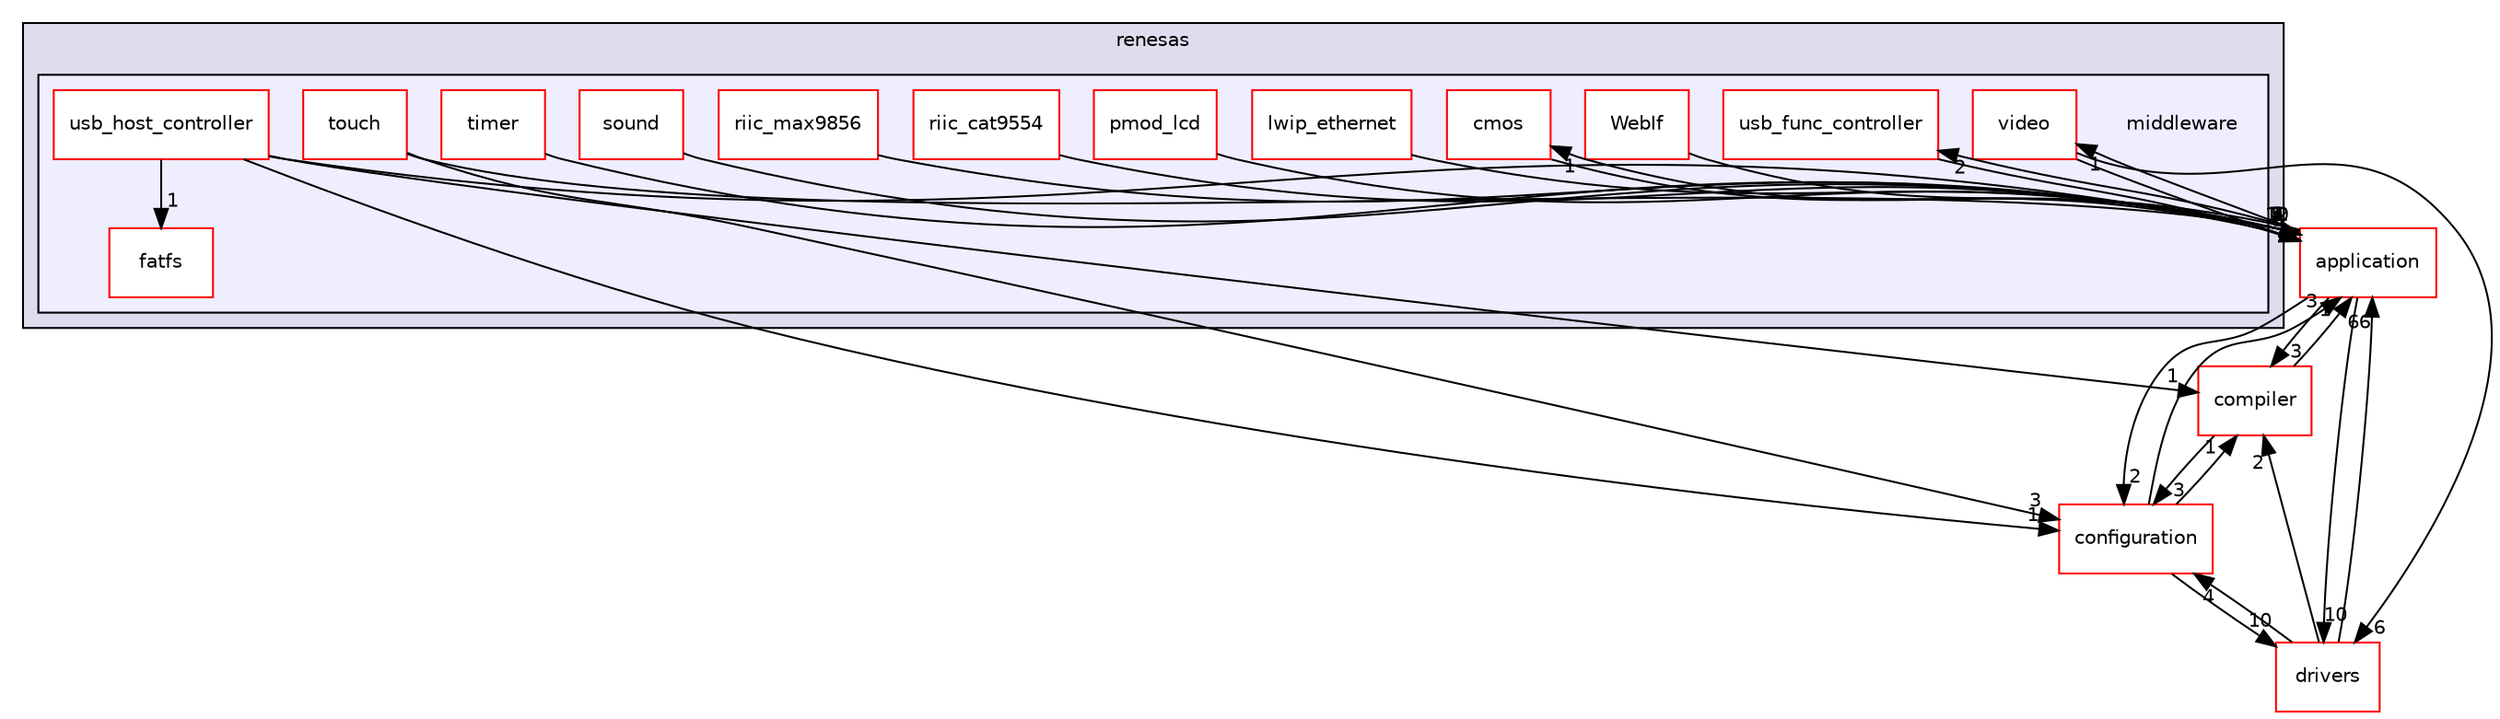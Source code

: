 digraph "middleware" {
  compound=true
  node [ fontsize="10", fontname="Helvetica"];
  edge [ labelfontsize="10", labelfontname="Helvetica"];
  subgraph clusterdir_eb43ea11873235cfcda9a52bf58b71d6 {
    graph [ bgcolor="#ddddee", pencolor="black", label="renesas" fontname="Helvetica", fontsize="10", URL="dir_eb43ea11873235cfcda9a52bf58b71d6.html"]
  subgraph clusterdir_180fb5dbcfe56f00ba097c6057eb79b8 {
    graph [ bgcolor="#eeeeff", pencolor="black", label="" URL="dir_180fb5dbcfe56f00ba097c6057eb79b8.html"];
    dir_180fb5dbcfe56f00ba097c6057eb79b8 [shape=plaintext label="middleware"];
    dir_33ea6e8570c1b04f736a39ba19afedfe [shape=box label="cmos" color="red" fillcolor="white" style="filled" URL="dir_33ea6e8570c1b04f736a39ba19afedfe.html"];
    dir_585d4b23eed3098ee6079d8b54990fcd [shape=box label="fatfs" color="red" fillcolor="white" style="filled" URL="dir_585d4b23eed3098ee6079d8b54990fcd.html"];
    dir_82b9ac9ac74968ff0d288e75ea187811 [shape=box label="lwip_ethernet" color="red" fillcolor="white" style="filled" URL="dir_82b9ac9ac74968ff0d288e75ea187811.html"];
    dir_72e3daa9a439d0587d8e7bd0706e34f5 [shape=box label="pmod_lcd" color="red" fillcolor="white" style="filled" URL="dir_72e3daa9a439d0587d8e7bd0706e34f5.html"];
    dir_e4a6264c2c5e75c55f31edd4f50c5eb5 [shape=box label="riic_cat9554" color="red" fillcolor="white" style="filled" URL="dir_e4a6264c2c5e75c55f31edd4f50c5eb5.html"];
    dir_f4aca2ba6a3822ae8b0f36ded894f16d [shape=box label="riic_max9856" color="red" fillcolor="white" style="filled" URL="dir_f4aca2ba6a3822ae8b0f36ded894f16d.html"];
    dir_e68de05a699b94ca7029084d99ab1e81 [shape=box label="sound" color="red" fillcolor="white" style="filled" URL="dir_e68de05a699b94ca7029084d99ab1e81.html"];
    dir_2d30cbc1d7a08fb242823ed475446a87 [shape=box label="timer" color="red" fillcolor="white" style="filled" URL="dir_2d30cbc1d7a08fb242823ed475446a87.html"];
    dir_29efcadf7421f856f81a59b8fd1555fa [shape=box label="touch" color="red" fillcolor="white" style="filled" URL="dir_29efcadf7421f856f81a59b8fd1555fa.html"];
    dir_fcde513ad14c34dc286bbf7634bc4db1 [shape=box label="usb_func_controller" color="red" fillcolor="white" style="filled" URL="dir_fcde513ad14c34dc286bbf7634bc4db1.html"];
    dir_c54624a709f5dccc0eec666c2f55b05e [shape=box label="usb_host_controller" color="red" fillcolor="white" style="filled" URL="dir_c54624a709f5dccc0eec666c2f55b05e.html"];
    dir_2e7f461624cd9fc7fcf113d3c6c0a1a4 [shape=box label="video" color="red" fillcolor="white" style="filled" URL="dir_2e7f461624cd9fc7fcf113d3c6c0a1a4.html"];
    dir_579887e2661343820b8c9c37304295d6 [shape=box label="WebIf" color="red" fillcolor="white" style="filled" URL="dir_579887e2661343820b8c9c37304295d6.html"];
  }
  }
  dir_eda2a6d705da8f3400ffe9a7dcb90b30 [shape=box label="application" fillcolor="white" style="filled" color="red" URL="dir_eda2a6d705da8f3400ffe9a7dcb90b30.html"];
  dir_f029f3251b48bb3d01d309310e82fd9d [shape=box label="compiler" fillcolor="white" style="filled" color="red" URL="dir_f029f3251b48bb3d01d309310e82fd9d.html"];
  dir_95f7b9d4854ca187ae337d299db232bb [shape=box label="configuration" fillcolor="white" style="filled" color="red" URL="dir_95f7b9d4854ca187ae337d299db232bb.html"];
  dir_08ce54ab20ebf3a819d624811685620e [shape=box label="drivers" fillcolor="white" style="filled" color="red" URL="dir_08ce54ab20ebf3a819d624811685620e.html"];
  dir_2d30cbc1d7a08fb242823ed475446a87->dir_eda2a6d705da8f3400ffe9a7dcb90b30 [headlabel="1", labeldistance=1.5 headhref="dir_000090_000002.html"];
  dir_33ea6e8570c1b04f736a39ba19afedfe->dir_eda2a6d705da8f3400ffe9a7dcb90b30 [headlabel="2", labeldistance=1.5 headhref="dir_000049_000002.html"];
  dir_eda2a6d705da8f3400ffe9a7dcb90b30->dir_33ea6e8570c1b04f736a39ba19afedfe [headlabel="1", labeldistance=1.5 headhref="dir_000002_000049.html"];
  dir_eda2a6d705da8f3400ffe9a7dcb90b30->dir_f029f3251b48bb3d01d309310e82fd9d [headlabel="3", labeldistance=1.5 headhref="dir_000002_000020.html"];
  dir_eda2a6d705da8f3400ffe9a7dcb90b30->dir_95f7b9d4854ca187ae337d299db232bb [headlabel="2", labeldistance=1.5 headhref="dir_000002_000009.html"];
  dir_eda2a6d705da8f3400ffe9a7dcb90b30->dir_2e7f461624cd9fc7fcf113d3c6c0a1a4 [headlabel="1", labeldistance=1.5 headhref="dir_000002_000080.html"];
  dir_eda2a6d705da8f3400ffe9a7dcb90b30->dir_08ce54ab20ebf3a819d624811685620e [headlabel="10", labeldistance=1.5 headhref="dir_000002_000006.html"];
  dir_eda2a6d705da8f3400ffe9a7dcb90b30->dir_fcde513ad14c34dc286bbf7634bc4db1 [headlabel="2", labeldistance=1.5 headhref="dir_000002_000030.html"];
  dir_f029f3251b48bb3d01d309310e82fd9d->dir_eda2a6d705da8f3400ffe9a7dcb90b30 [headlabel="1", labeldistance=1.5 headhref="dir_000020_000002.html"];
  dir_f029f3251b48bb3d01d309310e82fd9d->dir_95f7b9d4854ca187ae337d299db232bb [headlabel="3", labeldistance=1.5 headhref="dir_000020_000009.html"];
  dir_95f7b9d4854ca187ae337d299db232bb->dir_eda2a6d705da8f3400ffe9a7dcb90b30 [headlabel="3", labeldistance=1.5 headhref="dir_000009_000002.html"];
  dir_95f7b9d4854ca187ae337d299db232bb->dir_f029f3251b48bb3d01d309310e82fd9d [headlabel="1", labeldistance=1.5 headhref="dir_000009_000020.html"];
  dir_95f7b9d4854ca187ae337d299db232bb->dir_08ce54ab20ebf3a819d624811685620e [headlabel="10", labeldistance=1.5 headhref="dir_000009_000006.html"];
  dir_2e7f461624cd9fc7fcf113d3c6c0a1a4->dir_eda2a6d705da8f3400ffe9a7dcb90b30 [headlabel="5", labeldistance=1.5 headhref="dir_000080_000002.html"];
  dir_2e7f461624cd9fc7fcf113d3c6c0a1a4->dir_08ce54ab20ebf3a819d624811685620e [headlabel="6", labeldistance=1.5 headhref="dir_000080_000006.html"];
  dir_e68de05a699b94ca7029084d99ab1e81->dir_eda2a6d705da8f3400ffe9a7dcb90b30 [headlabel="5", labeldistance=1.5 headhref="dir_000111_000002.html"];
  dir_82b9ac9ac74968ff0d288e75ea187811->dir_eda2a6d705da8f3400ffe9a7dcb90b30 [headlabel="10", labeldistance=1.5 headhref="dir_000025_000002.html"];
  dir_08ce54ab20ebf3a819d624811685620e->dir_eda2a6d705da8f3400ffe9a7dcb90b30 [headlabel="66", labeldistance=1.5 headhref="dir_000006_000002.html"];
  dir_08ce54ab20ebf3a819d624811685620e->dir_f029f3251b48bb3d01d309310e82fd9d [headlabel="2", labeldistance=1.5 headhref="dir_000006_000020.html"];
  dir_08ce54ab20ebf3a819d624811685620e->dir_95f7b9d4854ca187ae337d299db232bb [headlabel="4", labeldistance=1.5 headhref="dir_000006_000009.html"];
  dir_fcde513ad14c34dc286bbf7634bc4db1->dir_eda2a6d705da8f3400ffe9a7dcb90b30 [headlabel="5", labeldistance=1.5 headhref="dir_000030_000002.html"];
  dir_579887e2661343820b8c9c37304295d6->dir_eda2a6d705da8f3400ffe9a7dcb90b30 [headlabel="4", labeldistance=1.5 headhref="dir_000027_000002.html"];
  dir_72e3daa9a439d0587d8e7bd0706e34f5->dir_eda2a6d705da8f3400ffe9a7dcb90b30 [headlabel="3", labeldistance=1.5 headhref="dir_000011_000002.html"];
  dir_c54624a709f5dccc0eec666c2f55b05e->dir_eda2a6d705da8f3400ffe9a7dcb90b30 [headlabel="12", labeldistance=1.5 headhref="dir_000023_000002.html"];
  dir_c54624a709f5dccc0eec666c2f55b05e->dir_f029f3251b48bb3d01d309310e82fd9d [headlabel="1", labeldistance=1.5 headhref="dir_000023_000020.html"];
  dir_c54624a709f5dccc0eec666c2f55b05e->dir_95f7b9d4854ca187ae337d299db232bb [headlabel="1", labeldistance=1.5 headhref="dir_000023_000009.html"];
  dir_c54624a709f5dccc0eec666c2f55b05e->dir_585d4b23eed3098ee6079d8b54990fcd [headlabel="1", labeldistance=1.5 headhref="dir_000023_000013.html"];
  dir_e4a6264c2c5e75c55f31edd4f50c5eb5->dir_eda2a6d705da8f3400ffe9a7dcb90b30 [headlabel="2", labeldistance=1.5 headhref="dir_000104_000002.html"];
  dir_29efcadf7421f856f81a59b8fd1555fa->dir_eda2a6d705da8f3400ffe9a7dcb90b30 [headlabel="7", labeldistance=1.5 headhref="dir_000035_000002.html"];
  dir_29efcadf7421f856f81a59b8fd1555fa->dir_95f7b9d4854ca187ae337d299db232bb [headlabel="3", labeldistance=1.5 headhref="dir_000035_000009.html"];
  dir_f4aca2ba6a3822ae8b0f36ded894f16d->dir_eda2a6d705da8f3400ffe9a7dcb90b30 [headlabel="5", labeldistance=1.5 headhref="dir_000106_000002.html"];
}
